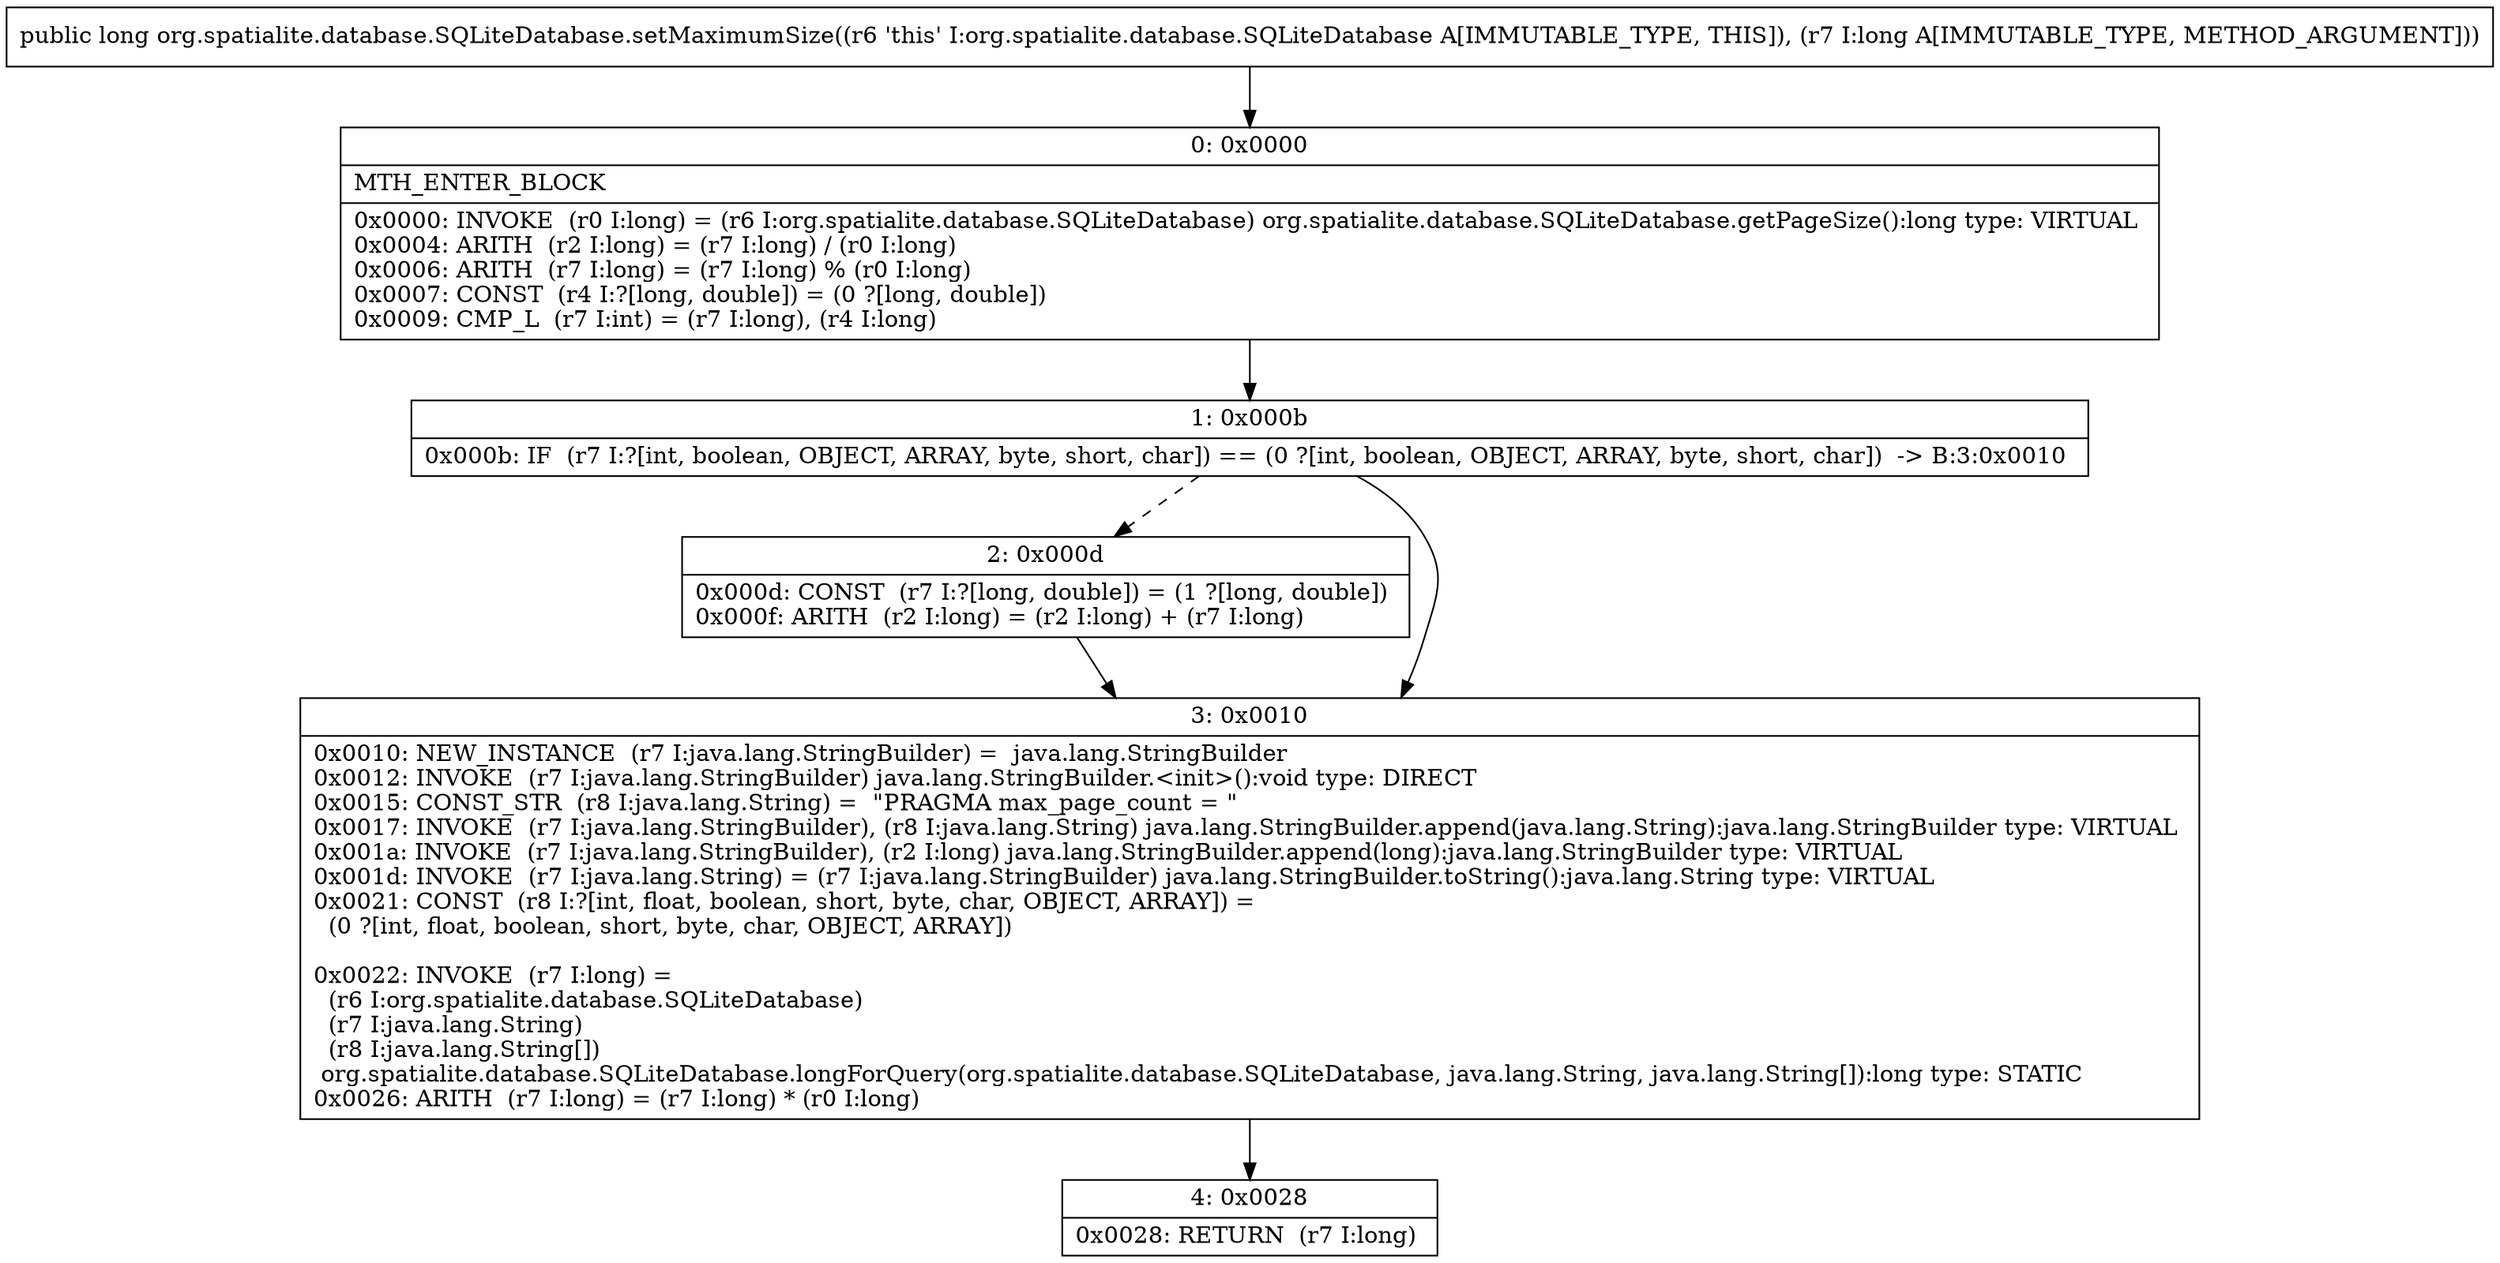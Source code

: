 digraph "CFG fororg.spatialite.database.SQLiteDatabase.setMaximumSize(J)J" {
Node_0 [shape=record,label="{0\:\ 0x0000|MTH_ENTER_BLOCK\l|0x0000: INVOKE  (r0 I:long) = (r6 I:org.spatialite.database.SQLiteDatabase) org.spatialite.database.SQLiteDatabase.getPageSize():long type: VIRTUAL \l0x0004: ARITH  (r2 I:long) = (r7 I:long) \/ (r0 I:long) \l0x0006: ARITH  (r7 I:long) = (r7 I:long) % (r0 I:long) \l0x0007: CONST  (r4 I:?[long, double]) = (0 ?[long, double]) \l0x0009: CMP_L  (r7 I:int) = (r7 I:long), (r4 I:long) \l}"];
Node_1 [shape=record,label="{1\:\ 0x000b|0x000b: IF  (r7 I:?[int, boolean, OBJECT, ARRAY, byte, short, char]) == (0 ?[int, boolean, OBJECT, ARRAY, byte, short, char])  \-\> B:3:0x0010 \l}"];
Node_2 [shape=record,label="{2\:\ 0x000d|0x000d: CONST  (r7 I:?[long, double]) = (1 ?[long, double]) \l0x000f: ARITH  (r2 I:long) = (r2 I:long) + (r7 I:long) \l}"];
Node_3 [shape=record,label="{3\:\ 0x0010|0x0010: NEW_INSTANCE  (r7 I:java.lang.StringBuilder) =  java.lang.StringBuilder \l0x0012: INVOKE  (r7 I:java.lang.StringBuilder) java.lang.StringBuilder.\<init\>():void type: DIRECT \l0x0015: CONST_STR  (r8 I:java.lang.String) =  \"PRAGMA max_page_count = \" \l0x0017: INVOKE  (r7 I:java.lang.StringBuilder), (r8 I:java.lang.String) java.lang.StringBuilder.append(java.lang.String):java.lang.StringBuilder type: VIRTUAL \l0x001a: INVOKE  (r7 I:java.lang.StringBuilder), (r2 I:long) java.lang.StringBuilder.append(long):java.lang.StringBuilder type: VIRTUAL \l0x001d: INVOKE  (r7 I:java.lang.String) = (r7 I:java.lang.StringBuilder) java.lang.StringBuilder.toString():java.lang.String type: VIRTUAL \l0x0021: CONST  (r8 I:?[int, float, boolean, short, byte, char, OBJECT, ARRAY]) = \l  (0 ?[int, float, boolean, short, byte, char, OBJECT, ARRAY])\l \l0x0022: INVOKE  (r7 I:long) = \l  (r6 I:org.spatialite.database.SQLiteDatabase)\l  (r7 I:java.lang.String)\l  (r8 I:java.lang.String[])\l org.spatialite.database.SQLiteDatabase.longForQuery(org.spatialite.database.SQLiteDatabase, java.lang.String, java.lang.String[]):long type: STATIC \l0x0026: ARITH  (r7 I:long) = (r7 I:long) * (r0 I:long) \l}"];
Node_4 [shape=record,label="{4\:\ 0x0028|0x0028: RETURN  (r7 I:long) \l}"];
MethodNode[shape=record,label="{public long org.spatialite.database.SQLiteDatabase.setMaximumSize((r6 'this' I:org.spatialite.database.SQLiteDatabase A[IMMUTABLE_TYPE, THIS]), (r7 I:long A[IMMUTABLE_TYPE, METHOD_ARGUMENT])) }"];
MethodNode -> Node_0;
Node_0 -> Node_1;
Node_1 -> Node_2[style=dashed];
Node_1 -> Node_3;
Node_2 -> Node_3;
Node_3 -> Node_4;
}

